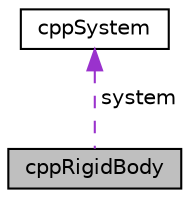 digraph "cppRigidBody"
{
 // LATEX_PDF_SIZE
  edge [fontname="Helvetica",fontsize="10",labelfontname="Helvetica",labelfontsize="10"];
  node [fontname="Helvetica",fontsize="10",shape=record];
  Node1 [label="cppRigidBody",height=0.2,width=0.4,color="black", fillcolor="grey75", style="filled", fontcolor="black",tooltip=" "];
  Node2 -> Node1 [dir="back",color="darkorchid3",fontsize="10",style="dashed",label=" system" ,fontname="Helvetica"];
  Node2 [label="cppSystem",height=0.2,width=0.4,color="black", fillcolor="white", style="filled",URL="$classcppSystem.html",tooltip=" "];
}
